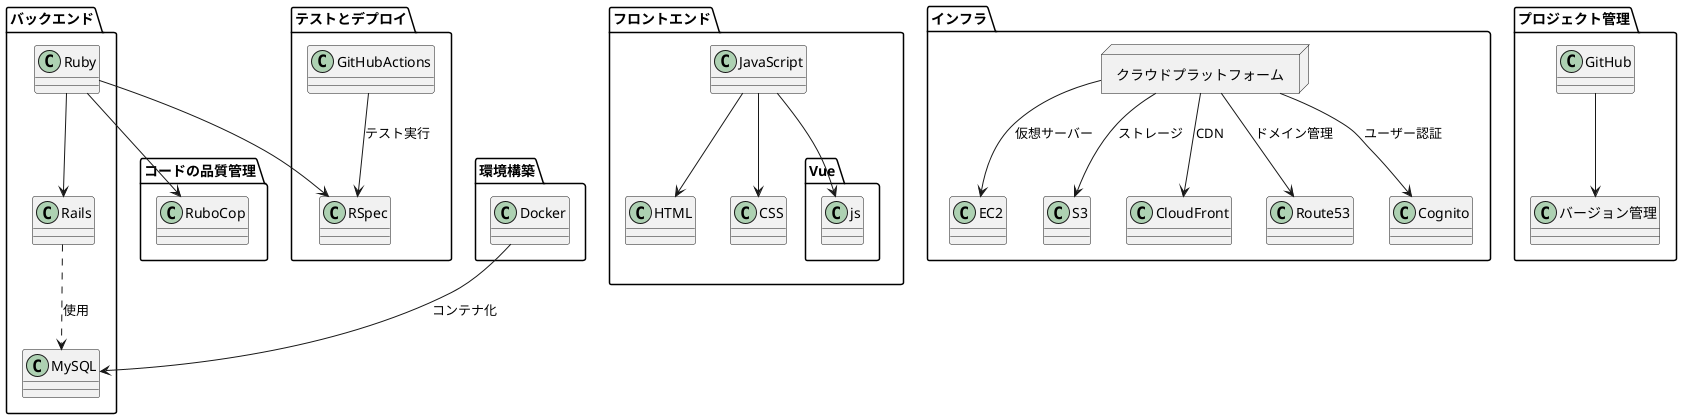 @startuml system

!define RUBY [URL=https://raw.githubusercontent.com/github/explore/main/topics/ruby/ruby.png] as Ruby
!define RAILS [URL=https://raw.githubusercontent.com/github/explore/main/topics/rails/rails.png] as Rails
!define JS [URL=https://raw.githubusercontent.com/github/explore/main/topics/javascript/javascript.png] as JavaScript
!define HTML5 [URL=https://raw.githubusercontent.com/github/explore/main/topics/html/html.png] as HTML
!define CSS3 [URL=https://raw.githubusercontent.com/github/explore/main/topics/css/css.png] as CSS
!define VUEJS [URL=https://raw.githubusercontent.com/github/explore/main/topics/vue/vue.png] as Vue.js
!define TAILWINDCSS [URL=https://raw.githubusercontent.com/github/explore/main/topics/tailwind/tailwind.png] as Tailwind CSS
!define DOCKER [URL=https://raw.githubusercontent.com/github/explore/main/topics/docker/docker.png] as Docker
!define RUBOCOP [URL=https://raw.githubusercontent.com/github/explore/main/topics/rubocop/rubocop.png] as RuboCop
!define GITHUB [URL=https://raw.githubusercontent.com/github/explore/main/topics/github/github.png] as GitHub
!define RSPEC [URL=https://raw.githubusercontent.com/github/explore/main/topics/rspec/rspec.png] as RSpec
!define GITHUBACTIONS [URL=https://raw.githubusercontent.com/github/explore/main/topics/github-actions/github-actions.png] as GitHub Actions
!define GA [URL=https://raw.githubusercontent.com/github/explore/main/topics/google-analytics/google-analytics.png] as Google Analytics

package "バックエンド" {
  Ruby --> Rails
  Rails ..> MySQL : 使用
}

package "フロントエンド" {
  JavaScript --> HTML
  JavaScript --> CSS
  JavaScript --> Vue.js
}

package "環境構築" {
  Docker --> MySQL : コンテナ化
}

package "インフラ" {
  node "クラウドプラットフォーム" as cloud {
  }
  cloud --> EC2 : 仮想サーバー
  cloud --> S3 : ストレージ
  cloud --> CloudFront : CDN
  cloud --> Route53 : ドメイン管理
  cloud --> Cognito : ユーザー認証
}

package "コードの品質管理" {
  Ruby --> RuboCop
}

package "テストとデプロイ" {
  Ruby --> RSpec
  GitHubActions --> RSpec : テスト実行
}

package "プロジェクト管理" {
  GitHub --> "バージョン管理"
}


@enduml
